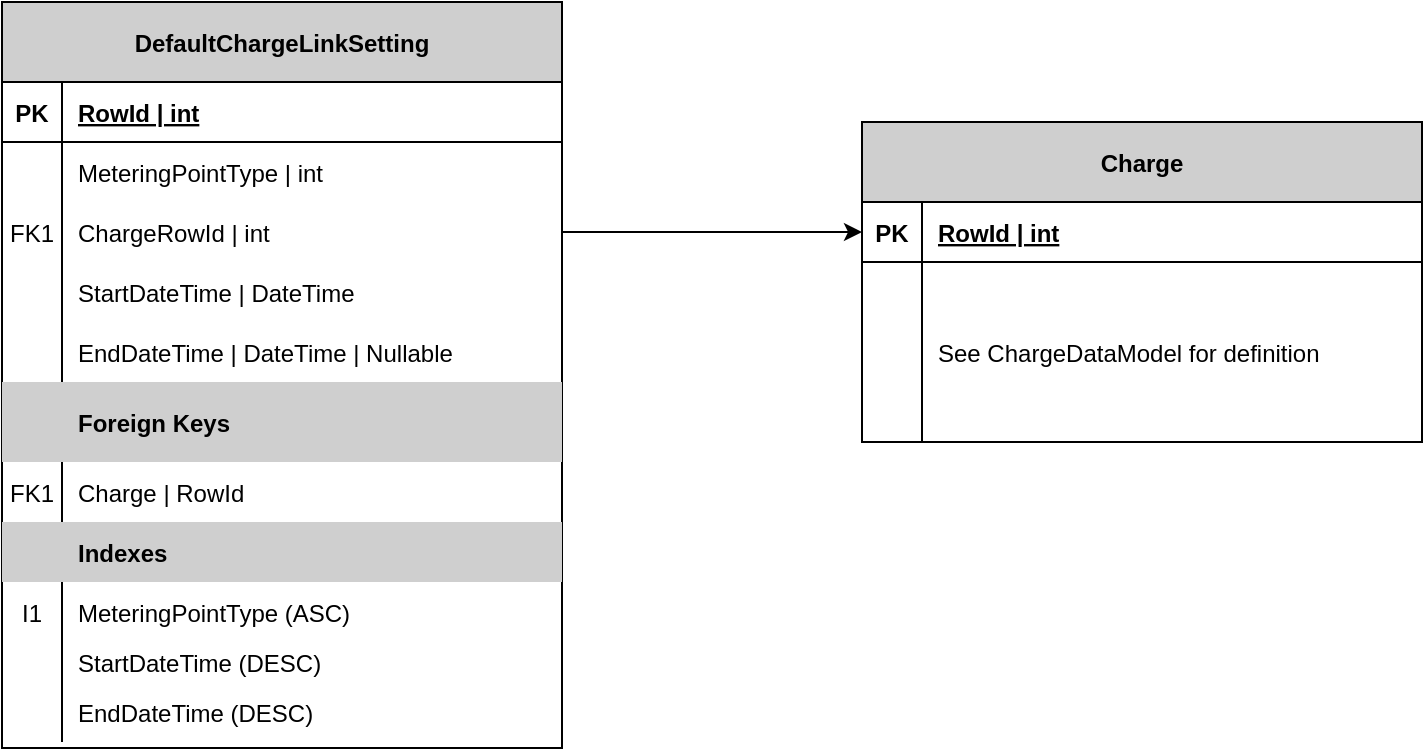 <mxfile version="14.5.1" type="device"><diagram id="uxk1HS1SLVmlLjZ4p60N" name="DefaultChargeLinkSettings"><mxGraphModel dx="1086" dy="806" grid="1" gridSize="10" guides="1" tooltips="1" connect="1" arrows="1" fold="1" page="1" pageScale="1" pageWidth="827" pageHeight="1169" math="0" shadow="0"><root><mxCell id="0"/><mxCell id="1" parent="0"/><mxCell id="UlQkJTch8ZvqXynU9fnz-85" value="DefaultChargeLinkSetting" style="shape=table;startSize=40;container=1;collapsible=1;childLayout=tableLayout;fixedRows=1;rowLines=0;fontStyle=1;align=center;resizeLast=1;fillColor=#CFCFCF;" parent="1" vertex="1"><mxGeometry x="60" y="97" width="280" height="373" as="geometry"/></mxCell><mxCell id="UlQkJTch8ZvqXynU9fnz-86" value="" style="shape=partialRectangle;collapsible=0;dropTarget=0;pointerEvents=0;fillColor=none;top=0;left=0;bottom=1;right=0;points=[[0,0.5],[1,0.5]];portConstraint=eastwest;" parent="UlQkJTch8ZvqXynU9fnz-85" vertex="1"><mxGeometry y="40" width="280" height="30" as="geometry"/></mxCell><mxCell id="UlQkJTch8ZvqXynU9fnz-87" value="PK" style="shape=partialRectangle;connectable=0;fillColor=none;top=0;left=0;bottom=0;right=0;fontStyle=1;overflow=hidden;" parent="UlQkJTch8ZvqXynU9fnz-86" vertex="1"><mxGeometry width="30" height="30" as="geometry"/></mxCell><mxCell id="UlQkJTch8ZvqXynU9fnz-88" value="RowId | int" style="shape=partialRectangle;connectable=0;fillColor=none;top=0;left=0;bottom=0;right=0;align=left;spacingLeft=6;fontStyle=5;overflow=hidden;" parent="UlQkJTch8ZvqXynU9fnz-86" vertex="1"><mxGeometry x="30" width="250" height="30" as="geometry"/></mxCell><mxCell id="UlQkJTch8ZvqXynU9fnz-89" value="" style="shape=partialRectangle;collapsible=0;dropTarget=0;pointerEvents=0;fillColor=none;top=0;left=0;bottom=0;right=0;points=[[0,0.5],[1,0.5]];portConstraint=eastwest;" parent="UlQkJTch8ZvqXynU9fnz-85" vertex="1"><mxGeometry y="70" width="280" height="30" as="geometry"/></mxCell><mxCell id="UlQkJTch8ZvqXynU9fnz-90" value="" style="shape=partialRectangle;connectable=0;fillColor=none;top=0;left=0;bottom=0;right=0;editable=1;overflow=hidden;" parent="UlQkJTch8ZvqXynU9fnz-89" vertex="1"><mxGeometry width="30" height="30" as="geometry"/></mxCell><mxCell id="UlQkJTch8ZvqXynU9fnz-91" value="MeteringPointType | int" style="shape=partialRectangle;connectable=0;fillColor=none;top=0;left=0;bottom=0;right=0;align=left;spacingLeft=6;overflow=hidden;" parent="UlQkJTch8ZvqXynU9fnz-89" vertex="1"><mxGeometry x="30" width="250" height="30" as="geometry"/></mxCell><mxCell id="UlQkJTch8ZvqXynU9fnz-92" value="" style="shape=partialRectangle;collapsible=0;dropTarget=0;pointerEvents=0;fillColor=none;top=0;left=0;bottom=0;right=0;points=[[0,0.5],[1,0.5]];portConstraint=eastwest;" parent="UlQkJTch8ZvqXynU9fnz-85" vertex="1"><mxGeometry y="100" width="280" height="30" as="geometry"/></mxCell><mxCell id="UlQkJTch8ZvqXynU9fnz-93" value="FK1" style="shape=partialRectangle;connectable=0;fillColor=none;top=0;left=0;bottom=0;right=0;editable=1;overflow=hidden;" parent="UlQkJTch8ZvqXynU9fnz-92" vertex="1"><mxGeometry width="30" height="30" as="geometry"/></mxCell><mxCell id="UlQkJTch8ZvqXynU9fnz-94" value="ChargeRowId | int" style="shape=partialRectangle;connectable=0;fillColor=none;top=0;left=0;bottom=0;right=0;align=left;spacingLeft=6;overflow=hidden;" parent="UlQkJTch8ZvqXynU9fnz-92" vertex="1"><mxGeometry x="30" width="250" height="30" as="geometry"/></mxCell><mxCell id="UlQkJTch8ZvqXynU9fnz-95" value="" style="shape=partialRectangle;collapsible=0;dropTarget=0;pointerEvents=0;fillColor=none;top=0;left=0;bottom=0;right=0;points=[[0,0.5],[1,0.5]];portConstraint=eastwest;" parent="UlQkJTch8ZvqXynU9fnz-85" vertex="1"><mxGeometry y="130" width="280" height="30" as="geometry"/></mxCell><mxCell id="UlQkJTch8ZvqXynU9fnz-96" value="" style="shape=partialRectangle;connectable=0;fillColor=none;top=0;left=0;bottom=0;right=0;editable=1;overflow=hidden;" parent="UlQkJTch8ZvqXynU9fnz-95" vertex="1"><mxGeometry width="30" height="30" as="geometry"/></mxCell><mxCell id="UlQkJTch8ZvqXynU9fnz-97" value="StartDateTime | DateTime" style="shape=partialRectangle;connectable=0;fillColor=none;top=0;left=0;bottom=0;right=0;align=left;spacingLeft=6;overflow=hidden;" parent="UlQkJTch8ZvqXynU9fnz-95" vertex="1"><mxGeometry x="30" width="250" height="30" as="geometry"/></mxCell><mxCell id="UlQkJTch8ZvqXynU9fnz-98" style="shape=partialRectangle;collapsible=0;dropTarget=0;pointerEvents=0;fillColor=none;top=0;left=0;bottom=0;right=0;points=[[0,0.5],[1,0.5]];portConstraint=eastwest;" parent="UlQkJTch8ZvqXynU9fnz-85" vertex="1"><mxGeometry y="160" width="280" height="30" as="geometry"/></mxCell><mxCell id="UlQkJTch8ZvqXynU9fnz-99" value="" style="shape=partialRectangle;connectable=0;fillColor=none;top=0;left=0;bottom=0;right=0;editable=1;overflow=hidden;" parent="UlQkJTch8ZvqXynU9fnz-98" vertex="1"><mxGeometry width="30" height="30" as="geometry"/></mxCell><mxCell id="UlQkJTch8ZvqXynU9fnz-100" value="EndDateTime | DateTime | Nullable" style="shape=partialRectangle;connectable=0;fillColor=none;top=0;left=0;bottom=0;right=0;align=left;spacingLeft=6;overflow=hidden;" parent="UlQkJTch8ZvqXynU9fnz-98" vertex="1"><mxGeometry x="30" width="250" height="30" as="geometry"/></mxCell><mxCell id="UlQkJTch8ZvqXynU9fnz-113" style="shape=partialRectangle;collapsible=0;dropTarget=0;pointerEvents=0;fillColor=none;top=0;left=0;bottom=0;right=0;points=[[0,0.5],[1,0.5]];portConstraint=eastwest;" parent="UlQkJTch8ZvqXynU9fnz-85" vertex="1"><mxGeometry y="190" width="280" height="40" as="geometry"/></mxCell><mxCell id="UlQkJTch8ZvqXynU9fnz-114" style="shape=partialRectangle;connectable=0;top=0;left=0;bottom=0;right=0;editable=1;overflow=hidden;strokeColor=#CFCFCF;fillColor=#CFCFCF;" parent="UlQkJTch8ZvqXynU9fnz-113" vertex="1"><mxGeometry width="30" height="40" as="geometry"/></mxCell><mxCell id="UlQkJTch8ZvqXynU9fnz-115" value="Foreign Keys" style="shape=partialRectangle;connectable=0;top=0;left=0;bottom=0;right=0;align=left;spacingLeft=6;overflow=hidden;strokeColor=#CFCFCF;fillColor=#CFCFCF;fontStyle=1" parent="UlQkJTch8ZvqXynU9fnz-113" vertex="1"><mxGeometry x="30" width="250" height="40" as="geometry"/></mxCell><mxCell id="UlQkJTch8ZvqXynU9fnz-116" style="shape=partialRectangle;collapsible=0;dropTarget=0;pointerEvents=0;fillColor=none;top=0;left=0;bottom=0;right=0;points=[[0,0.5],[1,0.5]];portConstraint=eastwest;" parent="UlQkJTch8ZvqXynU9fnz-85" vertex="1"><mxGeometry y="230" width="280" height="30" as="geometry"/></mxCell><mxCell id="UlQkJTch8ZvqXynU9fnz-117" value="FK1" style="shape=partialRectangle;connectable=0;fillColor=none;top=0;left=0;bottom=0;right=0;editable=1;overflow=hidden;" parent="UlQkJTch8ZvqXynU9fnz-116" vertex="1"><mxGeometry width="30" height="30" as="geometry"/></mxCell><mxCell id="UlQkJTch8ZvqXynU9fnz-118" value="Charge | RowId" style="shape=partialRectangle;connectable=0;fillColor=none;top=0;left=0;bottom=0;right=0;align=left;spacingLeft=6;overflow=hidden;" parent="UlQkJTch8ZvqXynU9fnz-116" vertex="1"><mxGeometry x="30" width="250" height="30" as="geometry"/></mxCell><mxCell id="UlQkJTch8ZvqXynU9fnz-119" style="shape=partialRectangle;collapsible=0;dropTarget=0;pointerEvents=0;fillColor=none;top=0;left=0;bottom=0;right=0;points=[[0,0.5],[1,0.5]];portConstraint=eastwest;" parent="UlQkJTch8ZvqXynU9fnz-85" vertex="1"><mxGeometry y="260" width="280" height="30" as="geometry"/></mxCell><mxCell id="UlQkJTch8ZvqXynU9fnz-120" style="shape=partialRectangle;connectable=0;top=0;left=0;bottom=0;right=0;editable=1;overflow=hidden;fillColor=#CFCFCF;" parent="UlQkJTch8ZvqXynU9fnz-119" vertex="1"><mxGeometry width="30" height="30" as="geometry"/></mxCell><mxCell id="UlQkJTch8ZvqXynU9fnz-121" value="Indexes" style="shape=partialRectangle;connectable=0;top=0;left=0;bottom=0;right=0;align=left;spacingLeft=6;overflow=hidden;fillColor=#CFCFCF;fontStyle=1" parent="UlQkJTch8ZvqXynU9fnz-119" vertex="1"><mxGeometry x="30" width="250" height="30" as="geometry"/></mxCell><mxCell id="UlQkJTch8ZvqXynU9fnz-122" style="shape=partialRectangle;collapsible=0;dropTarget=0;pointerEvents=0;fillColor=none;top=0;left=0;bottom=0;right=0;points=[[0,0.5],[1,0.5]];portConstraint=eastwest;" parent="UlQkJTch8ZvqXynU9fnz-85" vertex="1"><mxGeometry y="290" width="280" height="30" as="geometry"/></mxCell><mxCell id="UlQkJTch8ZvqXynU9fnz-123" value="I1" style="shape=partialRectangle;connectable=0;fillColor=none;top=0;left=0;bottom=0;right=0;editable=1;overflow=hidden;" parent="UlQkJTch8ZvqXynU9fnz-122" vertex="1"><mxGeometry width="30" height="30" as="geometry"/></mxCell><mxCell id="UlQkJTch8ZvqXynU9fnz-124" value="MeteringPointType (ASC)" style="shape=partialRectangle;connectable=0;fillColor=none;top=0;left=0;bottom=0;right=0;align=left;spacingLeft=6;overflow=hidden;" parent="UlQkJTch8ZvqXynU9fnz-122" vertex="1"><mxGeometry x="30" width="250" height="30" as="geometry"/></mxCell><mxCell id="UlQkJTch8ZvqXynU9fnz-125" style="shape=partialRectangle;collapsible=0;dropTarget=0;pointerEvents=0;fillColor=none;top=0;left=0;bottom=0;right=0;points=[[0,0.5],[1,0.5]];portConstraint=eastwest;" parent="UlQkJTch8ZvqXynU9fnz-85" vertex="1"><mxGeometry y="320" width="280" height="20" as="geometry"/></mxCell><mxCell id="UlQkJTch8ZvqXynU9fnz-126" style="shape=partialRectangle;connectable=0;fillColor=none;top=0;left=0;bottom=0;right=0;editable=1;overflow=hidden;" parent="UlQkJTch8ZvqXynU9fnz-125" vertex="1"><mxGeometry width="30" height="20" as="geometry"/></mxCell><mxCell id="UlQkJTch8ZvqXynU9fnz-127" value="StartDateTime (DESC)" style="shape=partialRectangle;connectable=0;fillColor=none;top=0;left=0;bottom=0;right=0;align=left;spacingLeft=6;overflow=hidden;" parent="UlQkJTch8ZvqXynU9fnz-125" vertex="1"><mxGeometry x="30" width="250" height="20" as="geometry"/></mxCell><mxCell id="UlQkJTch8ZvqXynU9fnz-128" style="shape=partialRectangle;collapsible=0;dropTarget=0;pointerEvents=0;fillColor=none;top=0;left=0;bottom=0;right=0;points=[[0,0.5],[1,0.5]];portConstraint=eastwest;" parent="UlQkJTch8ZvqXynU9fnz-85" vertex="1"><mxGeometry y="340" width="280" height="30" as="geometry"/></mxCell><mxCell id="UlQkJTch8ZvqXynU9fnz-129" style="shape=partialRectangle;connectable=0;fillColor=none;top=0;left=0;bottom=0;right=0;editable=1;overflow=hidden;" parent="UlQkJTch8ZvqXynU9fnz-128" vertex="1"><mxGeometry width="30" height="30" as="geometry"/></mxCell><mxCell id="UlQkJTch8ZvqXynU9fnz-130" value="EndDateTime (DESC)" style="shape=partialRectangle;connectable=0;fillColor=none;top=0;left=0;bottom=0;right=0;align=left;spacingLeft=6;overflow=hidden;" parent="UlQkJTch8ZvqXynU9fnz-128" vertex="1"><mxGeometry x="30" width="250" height="30" as="geometry"/></mxCell><mxCell id="yBLBPrAdC8xbAq3Od3QQ-1" value="Charge" style="shape=table;startSize=40;container=1;collapsible=1;childLayout=tableLayout;fixedRows=1;rowLines=0;fontStyle=1;align=center;resizeLast=1;fillColor=#CFCFCF;" parent="1" vertex="1"><mxGeometry x="490" y="157" width="280" height="160" as="geometry"/></mxCell><mxCell id="yBLBPrAdC8xbAq3Od3QQ-2" value="" style="shape=partialRectangle;collapsible=0;dropTarget=0;pointerEvents=0;fillColor=none;top=0;left=0;bottom=1;right=0;points=[[0,0.5],[1,0.5]];portConstraint=eastwest;" parent="yBLBPrAdC8xbAq3Od3QQ-1" vertex="1"><mxGeometry y="40" width="280" height="30" as="geometry"/></mxCell><mxCell id="yBLBPrAdC8xbAq3Od3QQ-3" value="PK" style="shape=partialRectangle;connectable=0;fillColor=none;top=0;left=0;bottom=0;right=0;fontStyle=1;overflow=hidden;" parent="yBLBPrAdC8xbAq3Od3QQ-2" vertex="1"><mxGeometry width="30" height="30" as="geometry"/></mxCell><mxCell id="yBLBPrAdC8xbAq3Od3QQ-4" value="RowId | int" style="shape=partialRectangle;connectable=0;fillColor=none;top=0;left=0;bottom=0;right=0;align=left;spacingLeft=6;fontStyle=5;overflow=hidden;" parent="yBLBPrAdC8xbAq3Od3QQ-2" vertex="1"><mxGeometry x="30" width="250" height="30" as="geometry"/></mxCell><mxCell id="yBLBPrAdC8xbAq3Od3QQ-5" value="" style="shape=partialRectangle;collapsible=0;dropTarget=0;pointerEvents=0;fillColor=none;top=0;left=0;bottom=0;right=0;points=[[0,0.5],[1,0.5]];portConstraint=eastwest;" parent="yBLBPrAdC8xbAq3Od3QQ-1" vertex="1"><mxGeometry y="70" width="280" height="30" as="geometry"/></mxCell><mxCell id="yBLBPrAdC8xbAq3Od3QQ-6" value="" style="shape=partialRectangle;connectable=0;fillColor=none;top=0;left=0;bottom=0;right=0;editable=1;overflow=hidden;" parent="yBLBPrAdC8xbAq3Od3QQ-5" vertex="1"><mxGeometry width="30" height="30" as="geometry"/></mxCell><mxCell id="yBLBPrAdC8xbAq3Od3QQ-7" value="" style="shape=partialRectangle;connectable=0;fillColor=none;top=0;left=0;bottom=0;right=0;align=left;spacingLeft=6;overflow=hidden;" parent="yBLBPrAdC8xbAq3Od3QQ-5" vertex="1"><mxGeometry x="30" width="250" height="30" as="geometry"/></mxCell><mxCell id="yBLBPrAdC8xbAq3Od3QQ-8" value="" style="shape=partialRectangle;collapsible=0;dropTarget=0;pointerEvents=0;fillColor=none;top=0;left=0;bottom=0;right=0;points=[[0,0.5],[1,0.5]];portConstraint=eastwest;" parent="yBLBPrAdC8xbAq3Od3QQ-1" vertex="1"><mxGeometry y="100" width="280" height="30" as="geometry"/></mxCell><mxCell id="yBLBPrAdC8xbAq3Od3QQ-9" value="&#10;&#10;&lt;span style=&quot;color: rgb(0, 0, 0); font-family: helvetica; font-size: 12px; font-style: normal; font-weight: 400; letter-spacing: normal; text-align: left; text-indent: 0px; text-transform: none; word-spacing: 0px; background-color: rgb(248, 249, 250); display: inline; float: none;&quot;&gt;See ChargeDataModel for definition&lt;/span&gt;&#10;&#10;" style="shape=partialRectangle;connectable=0;fillColor=none;top=0;left=0;bottom=0;right=0;editable=1;overflow=hidden;" parent="yBLBPrAdC8xbAq3Od3QQ-8" vertex="1"><mxGeometry width="30" height="30" as="geometry"/></mxCell><mxCell id="yBLBPrAdC8xbAq3Od3QQ-10" value="See ChargeDataModel for definition" style="shape=partialRectangle;connectable=0;fillColor=none;top=0;left=0;bottom=0;right=0;align=left;spacingLeft=6;overflow=hidden;" parent="yBLBPrAdC8xbAq3Od3QQ-8" vertex="1"><mxGeometry x="30" width="250" height="30" as="geometry"/></mxCell><mxCell id="yBLBPrAdC8xbAq3Od3QQ-11" value="" style="shape=partialRectangle;collapsible=0;dropTarget=0;pointerEvents=0;fillColor=none;top=0;left=0;bottom=0;right=0;points=[[0,0.5],[1,0.5]];portConstraint=eastwest;" parent="yBLBPrAdC8xbAq3Od3QQ-1" vertex="1"><mxGeometry y="130" width="280" height="30" as="geometry"/></mxCell><mxCell id="yBLBPrAdC8xbAq3Od3QQ-12" value="" style="shape=partialRectangle;connectable=0;fillColor=none;top=0;left=0;bottom=0;right=0;editable=1;overflow=hidden;" parent="yBLBPrAdC8xbAq3Od3QQ-11" vertex="1"><mxGeometry width="30" height="30" as="geometry"/></mxCell><mxCell id="yBLBPrAdC8xbAq3Od3QQ-13" value="" style="shape=partialRectangle;connectable=0;fillColor=none;top=0;left=0;bottom=0;right=0;align=left;spacingLeft=6;overflow=hidden;" parent="yBLBPrAdC8xbAq3Od3QQ-11" vertex="1"><mxGeometry x="30" width="250" height="30" as="geometry"/></mxCell><mxCell id="yBLBPrAdC8xbAq3Od3QQ-21" style="edgeStyle=orthogonalEdgeStyle;rounded=0;orthogonalLoop=1;jettySize=auto;html=1;entryX=0;entryY=0.5;entryDx=0;entryDy=0;" parent="1" source="UlQkJTch8ZvqXynU9fnz-92" target="yBLBPrAdC8xbAq3Od3QQ-2" edge="1"><mxGeometry relative="1" as="geometry"/></mxCell></root></mxGraphModel></diagram></mxfile>